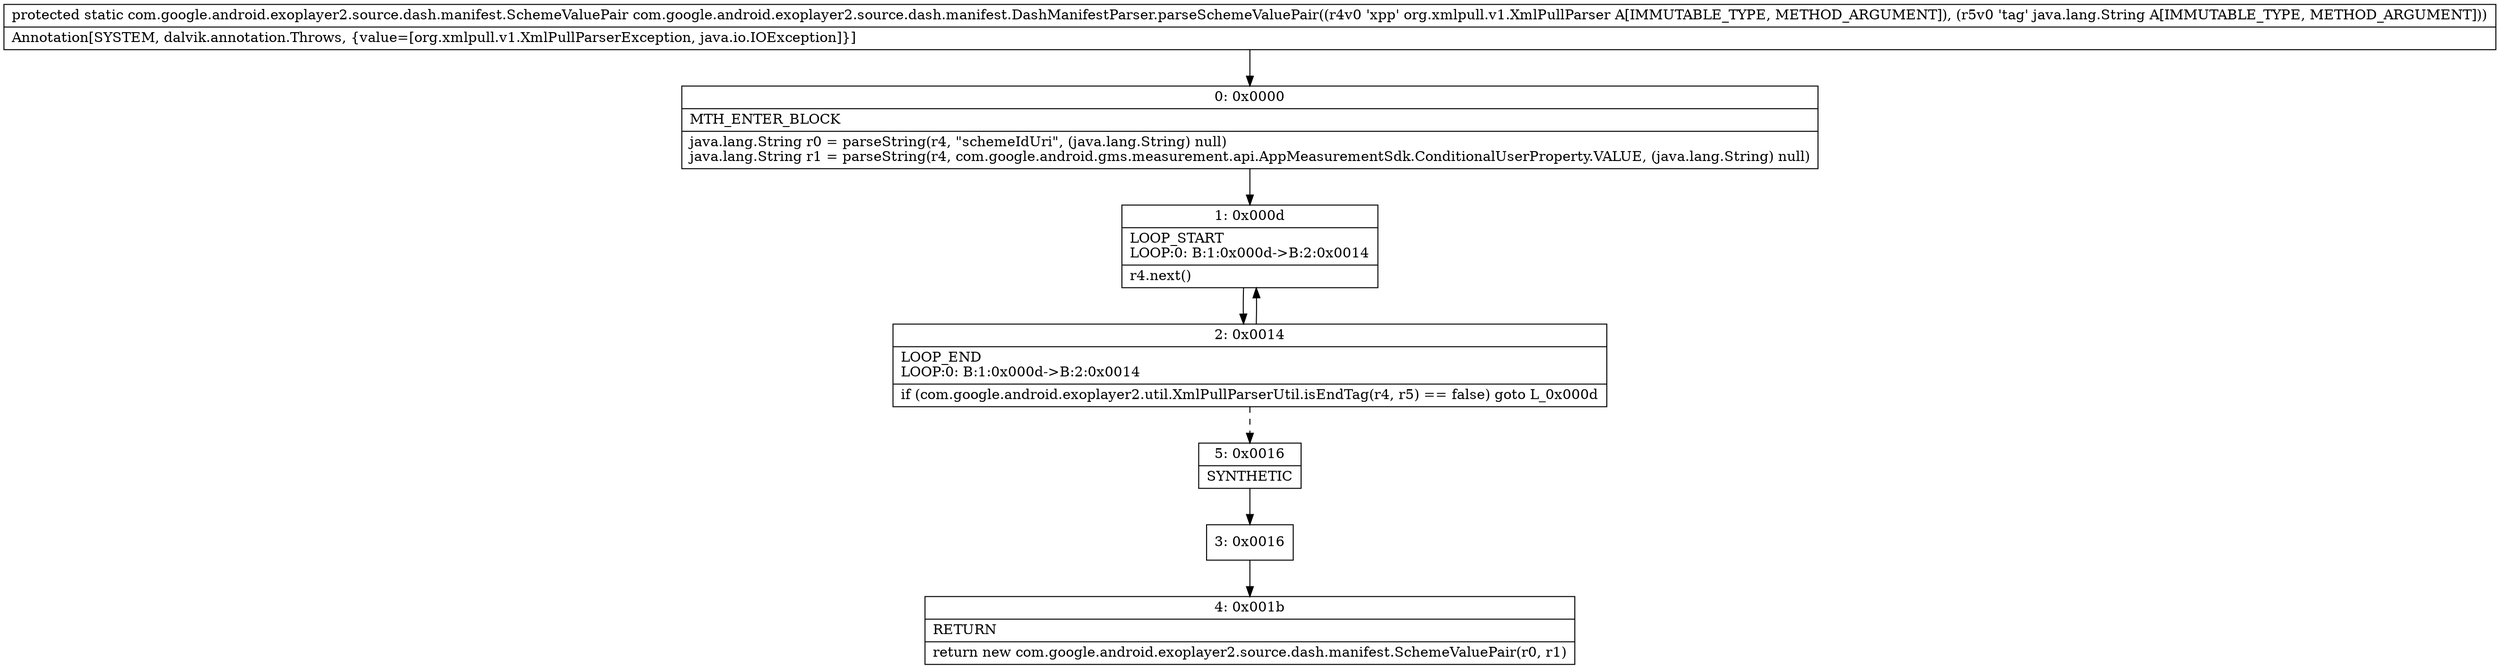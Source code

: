 digraph "CFG forcom.google.android.exoplayer2.source.dash.manifest.DashManifestParser.parseSchemeValuePair(Lorg\/xmlpull\/v1\/XmlPullParser;Ljava\/lang\/String;)Lcom\/google\/android\/exoplayer2\/source\/dash\/manifest\/SchemeValuePair;" {
Node_0 [shape=record,label="{0\:\ 0x0000|MTH_ENTER_BLOCK\l|java.lang.String r0 = parseString(r4, \"schemeIdUri\", (java.lang.String) null)\ljava.lang.String r1 = parseString(r4, com.google.android.gms.measurement.api.AppMeasurementSdk.ConditionalUserProperty.VALUE, (java.lang.String) null)\l}"];
Node_1 [shape=record,label="{1\:\ 0x000d|LOOP_START\lLOOP:0: B:1:0x000d\-\>B:2:0x0014\l|r4.next()\l}"];
Node_2 [shape=record,label="{2\:\ 0x0014|LOOP_END\lLOOP:0: B:1:0x000d\-\>B:2:0x0014\l|if (com.google.android.exoplayer2.util.XmlPullParserUtil.isEndTag(r4, r5) == false) goto L_0x000d\l}"];
Node_3 [shape=record,label="{3\:\ 0x0016}"];
Node_4 [shape=record,label="{4\:\ 0x001b|RETURN\l|return new com.google.android.exoplayer2.source.dash.manifest.SchemeValuePair(r0, r1)\l}"];
Node_5 [shape=record,label="{5\:\ 0x0016|SYNTHETIC\l}"];
MethodNode[shape=record,label="{protected static com.google.android.exoplayer2.source.dash.manifest.SchemeValuePair com.google.android.exoplayer2.source.dash.manifest.DashManifestParser.parseSchemeValuePair((r4v0 'xpp' org.xmlpull.v1.XmlPullParser A[IMMUTABLE_TYPE, METHOD_ARGUMENT]), (r5v0 'tag' java.lang.String A[IMMUTABLE_TYPE, METHOD_ARGUMENT]))  | Annotation[SYSTEM, dalvik.annotation.Throws, \{value=[org.xmlpull.v1.XmlPullParserException, java.io.IOException]\}]\l}"];
MethodNode -> Node_0;
Node_0 -> Node_1;
Node_1 -> Node_2;
Node_2 -> Node_1;
Node_2 -> Node_5[style=dashed];
Node_3 -> Node_4;
Node_5 -> Node_3;
}

